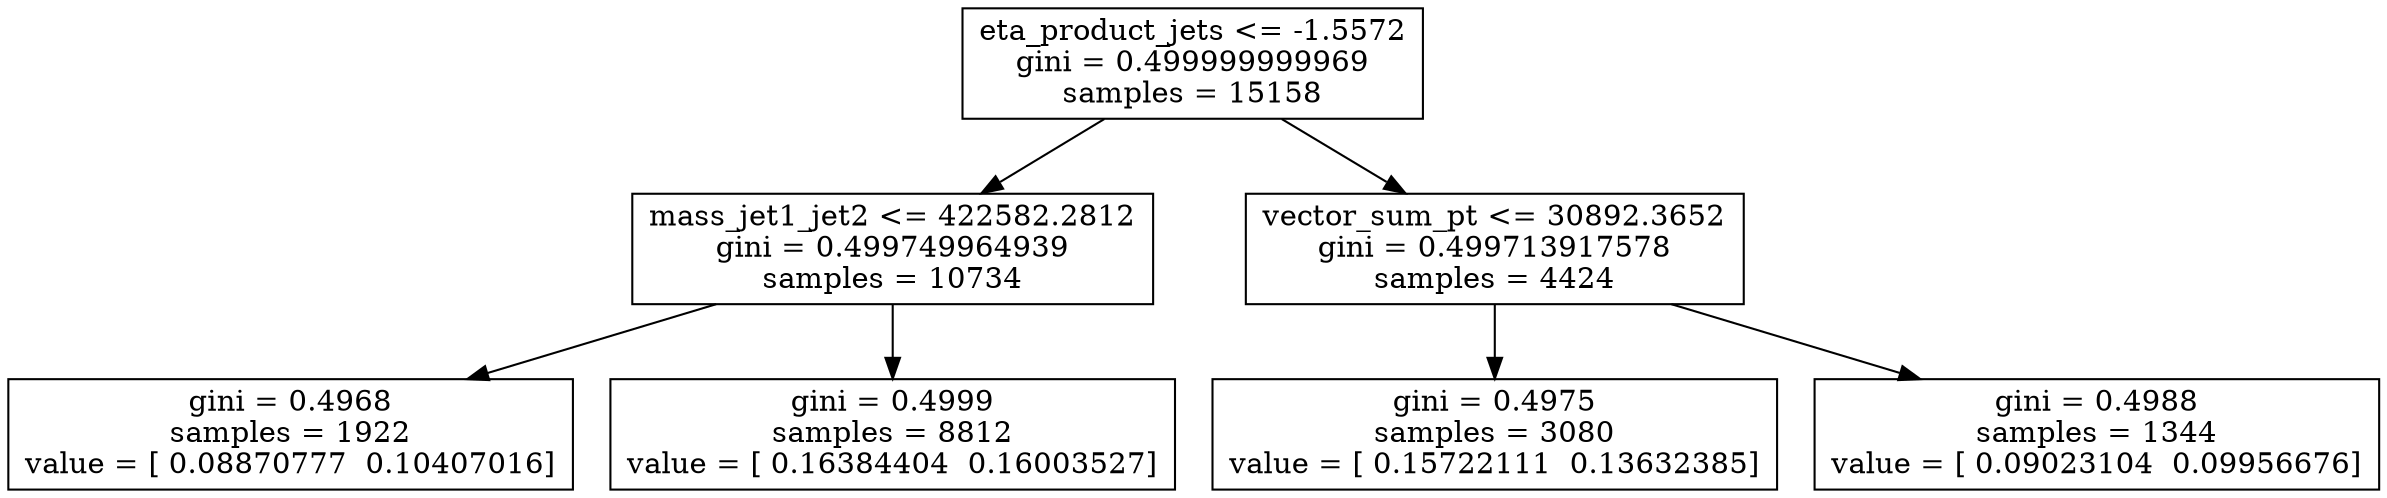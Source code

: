 digraph Tree {
0 [label="eta_product_jets <= -1.5572\ngini = 0.499999999969\nsamples = 15158", shape="box"] ;
1 [label="mass_jet1_jet2 <= 422582.2812\ngini = 0.499749964939\nsamples = 10734", shape="box"] ;
0 -> 1 ;
2 [label="gini = 0.4968\nsamples = 1922\nvalue = [ 0.08870777  0.10407016]", shape="box"] ;
1 -> 2 ;
3 [label="gini = 0.4999\nsamples = 8812\nvalue = [ 0.16384404  0.16003527]", shape="box"] ;
1 -> 3 ;
4 [label="vector_sum_pt <= 30892.3652\ngini = 0.499713917578\nsamples = 4424", shape="box"] ;
0 -> 4 ;
5 [label="gini = 0.4975\nsamples = 3080\nvalue = [ 0.15722111  0.13632385]", shape="box"] ;
4 -> 5 ;
6 [label="gini = 0.4988\nsamples = 1344\nvalue = [ 0.09023104  0.09956676]", shape="box"] ;
4 -> 6 ;
}